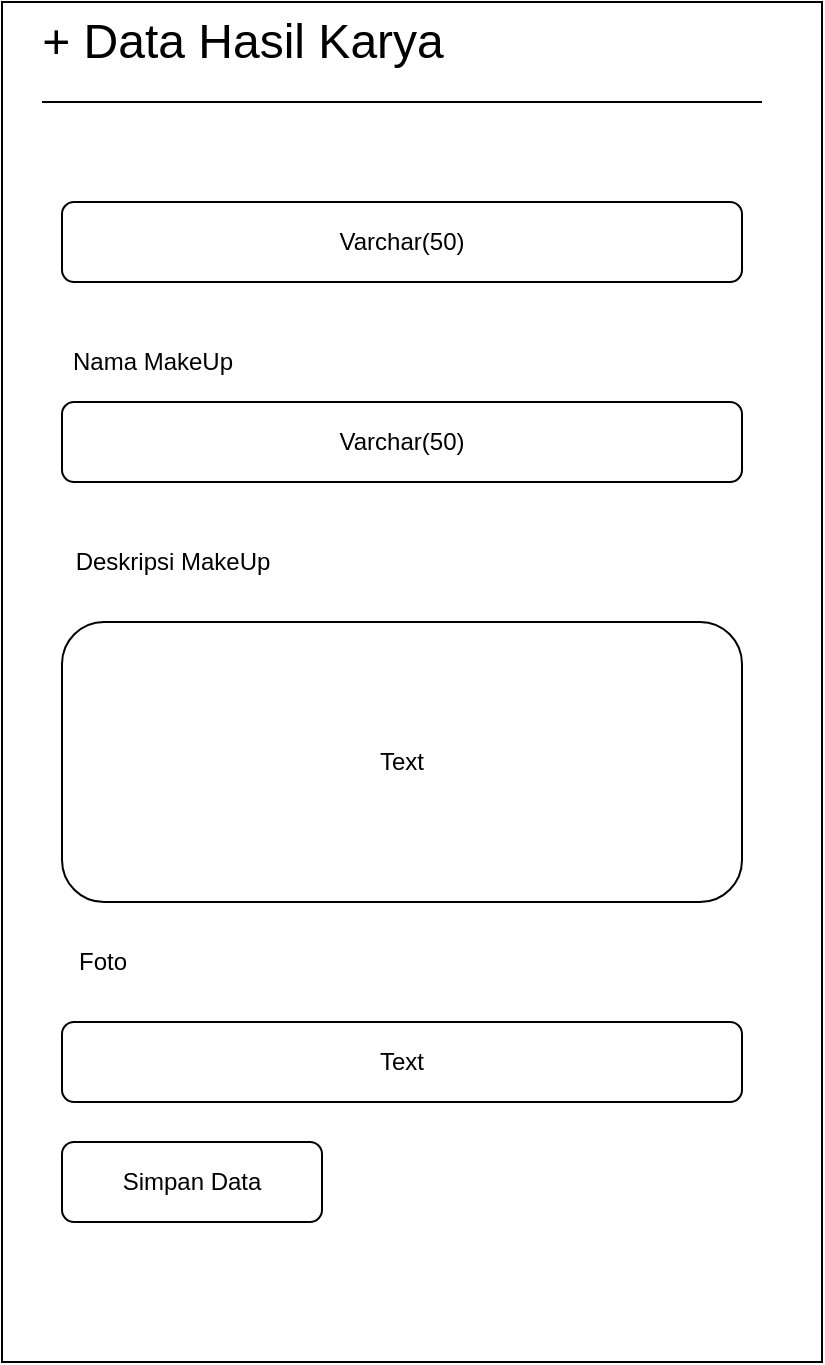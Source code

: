 <mxfile version="13.7.3" type="device"><diagram id="tvasonySzCiL1dBRxK6y" name="Page-1"><mxGraphModel dx="1422" dy="830" grid="1" gridSize="10" guides="1" tooltips="1" connect="1" arrows="1" fold="1" page="1" pageScale="1" pageWidth="850" pageHeight="1100" math="0" shadow="0"><root><mxCell id="0"/><mxCell id="1" parent="0"/><mxCell id="mwlhcbu1TD7oZFnZnZyI-10" value="" style="rounded=0;whiteSpace=wrap;html=1;" vertex="1" parent="1"><mxGeometry x="140" y="120" width="410" height="680" as="geometry"/></mxCell><mxCell id="mwlhcbu1TD7oZFnZnZyI-1" value="&lt;font style=&quot;font-size: 24px&quot;&gt;+ Data Hasil Karya&lt;br&gt;&lt;/font&gt;" style="text;html=1;align=center;verticalAlign=middle;resizable=0;points=[];autosize=1;" vertex="1" parent="1"><mxGeometry x="150" y="130" width="220" height="20" as="geometry"/></mxCell><mxCell id="mwlhcbu1TD7oZFnZnZyI-2" value="" style="endArrow=none;html=1;" edge="1" parent="1"><mxGeometry width="50" height="50" relative="1" as="geometry"><mxPoint x="160" y="170" as="sourcePoint"/><mxPoint x="520" y="170" as="targetPoint"/></mxGeometry></mxCell><mxCell id="mwlhcbu1TD7oZFnZnZyI-3" value="Nama MakeUp" style="text;html=1;align=center;verticalAlign=middle;resizable=0;points=[];autosize=1;" vertex="1" parent="1"><mxGeometry x="165" y="290" width="100" height="20" as="geometry"/></mxCell><mxCell id="mwlhcbu1TD7oZFnZnZyI-4" value="Deskripsi MakeUp" style="text;html=1;align=center;verticalAlign=middle;resizable=0;points=[];autosize=1;" vertex="1" parent="1"><mxGeometry x="165" y="390" width="120" height="20" as="geometry"/></mxCell><mxCell id="mwlhcbu1TD7oZFnZnZyI-5" value="Varchar(50)" style="rounded=1;whiteSpace=wrap;html=1;" vertex="1" parent="1"><mxGeometry x="170" y="320" width="340" height="40" as="geometry"/></mxCell><mxCell id="mwlhcbu1TD7oZFnZnZyI-6" value="Text" style="rounded=1;whiteSpace=wrap;html=1;" vertex="1" parent="1"><mxGeometry x="170" y="430" width="340" height="140" as="geometry"/></mxCell><mxCell id="mwlhcbu1TD7oZFnZnZyI-7" value="Foto" style="text;html=1;align=center;verticalAlign=middle;resizable=0;points=[];autosize=1;" vertex="1" parent="1"><mxGeometry x="170" y="590" width="40" height="20" as="geometry"/></mxCell><mxCell id="mwlhcbu1TD7oZFnZnZyI-8" value="Text" style="rounded=1;whiteSpace=wrap;html=1;" vertex="1" parent="1"><mxGeometry x="170" y="630" width="340" height="40" as="geometry"/></mxCell><mxCell id="mwlhcbu1TD7oZFnZnZyI-9" value="Simpan Data" style="rounded=1;whiteSpace=wrap;html=1;" vertex="1" parent="1"><mxGeometry x="170" y="690" width="130" height="40" as="geometry"/></mxCell><mxCell id="mwlhcbu1TD7oZFnZnZyI-11" value="Varchar(50)" style="rounded=1;whiteSpace=wrap;html=1;" vertex="1" parent="1"><mxGeometry x="170" y="220" width="340" height="40" as="geometry"/></mxCell></root></mxGraphModel></diagram></mxfile>